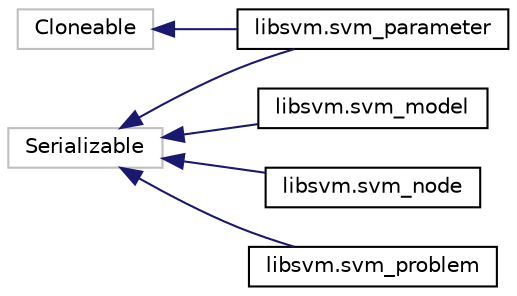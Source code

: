 digraph "Graphical Class Hierarchy"
{
  edge [fontname="Helvetica",fontsize="10",labelfontname="Helvetica",labelfontsize="10"];
  node [fontname="Helvetica",fontsize="10",shape=record];
  rankdir="LR";
  Node113 [label="Cloneable",height=0.2,width=0.4,color="grey75", fillcolor="white", style="filled"];
  Node113 -> Node28 [dir="back",color="midnightblue",fontsize="10",style="solid",fontname="Helvetica"];
  Node28 [label="libsvm.svm_parameter",height=0.2,width=0.4,color="black", fillcolor="white", style="filled",URL="$classlibsvm_1_1svm__parameter.html"];
  Node25 [label="Serializable",height=0.2,width=0.4,color="grey75", fillcolor="white", style="filled"];
  Node25 -> Node0 [dir="back",color="midnightblue",fontsize="10",style="solid",fontname="Helvetica"];
  Node0 [label="libsvm.svm_model",height=0.2,width=0.4,color="black", fillcolor="white", style="filled",URL="$classlibsvm_1_1svm__model.html"];
  Node25 -> Node27 [dir="back",color="midnightblue",fontsize="10",style="solid",fontname="Helvetica"];
  Node27 [label="libsvm.svm_node",height=0.2,width=0.4,color="black", fillcolor="white", style="filled",URL="$classlibsvm_1_1svm__node.html"];
  Node25 -> Node28 [dir="back",color="midnightblue",fontsize="10",style="solid",fontname="Helvetica"];
  Node25 -> Node29 [dir="back",color="midnightblue",fontsize="10",style="solid",fontname="Helvetica"];
  Node29 [label="libsvm.svm_problem",height=0.2,width=0.4,color="black", fillcolor="white", style="filled",URL="$classlibsvm_1_1svm__problem.html"];
}
